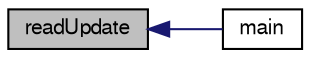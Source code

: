 digraph "readUpdate"
{
  bgcolor="transparent";
  edge [fontname="FreeSans",fontsize="10",labelfontname="FreeSans",labelfontsize="10"];
  node [fontname="FreeSans",fontsize="10",shape=record];
  rankdir="LR";
  Node754 [label="readUpdate",height=0.2,width=0.4,color="black", fillcolor="grey75", style="filled", fontcolor="black"];
  Node754 -> Node755 [dir="back",color="midnightblue",fontsize="10",style="solid",fontname="FreeSans"];
  Node755 [label="main",height=0.2,width=0.4,color="black",URL="$a13946.html#a0ddf1224851353fc92bfbff6f499fa97"];
}
